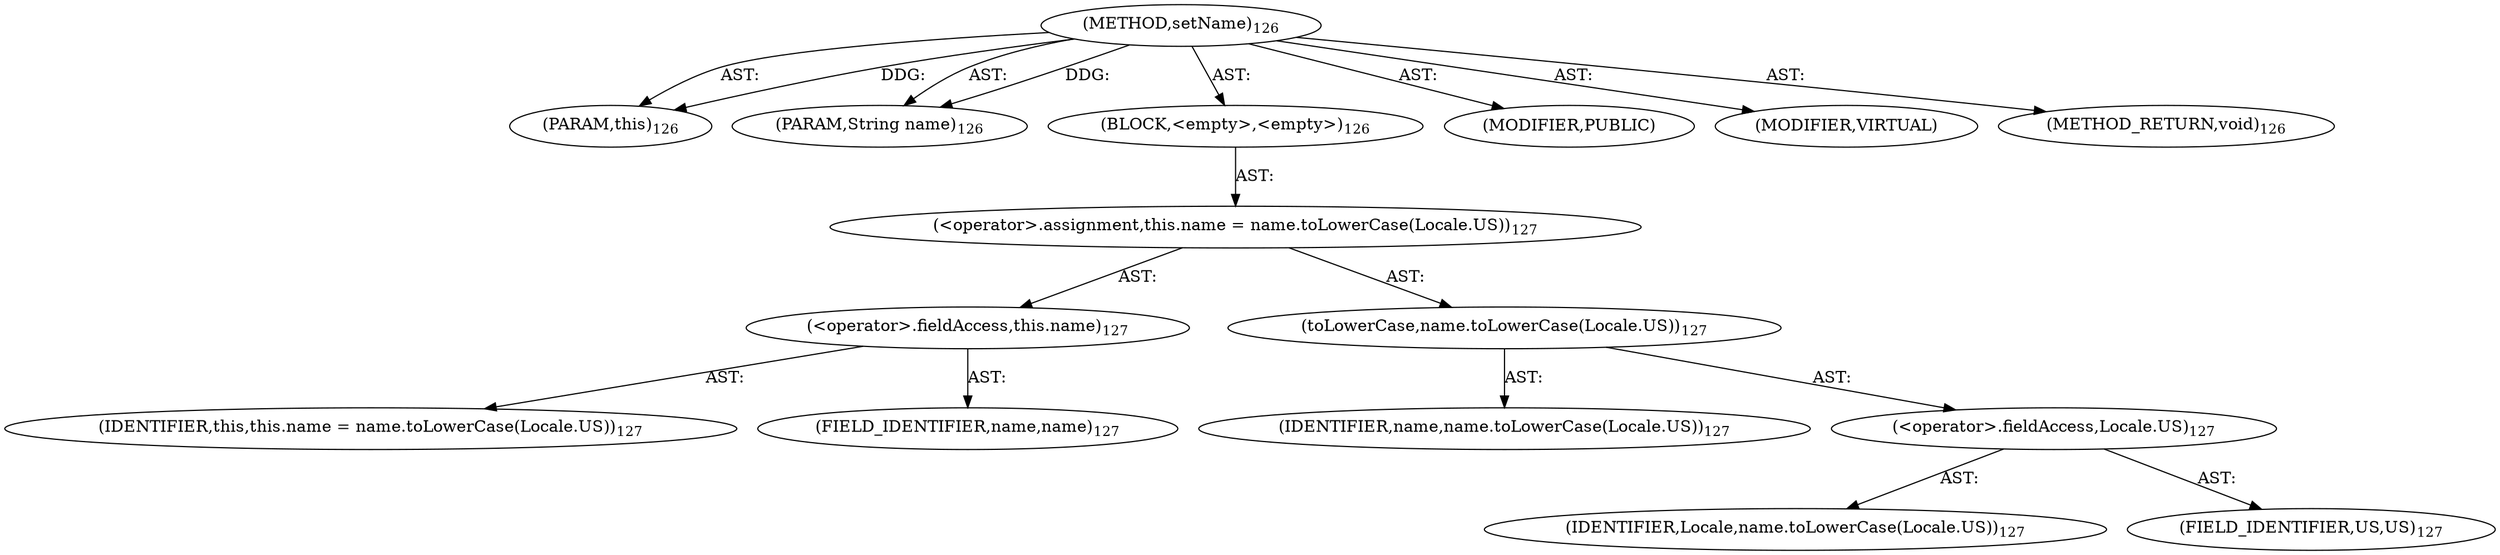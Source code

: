 digraph "setName" {  
"111669149699" [label = <(METHOD,setName)<SUB>126</SUB>> ]
"115964116992" [label = <(PARAM,this)<SUB>126</SUB>> ]
"115964117000" [label = <(PARAM,String name)<SUB>126</SUB>> ]
"25769803779" [label = <(BLOCK,&lt;empty&gt;,&lt;empty&gt;)<SUB>126</SUB>> ]
"30064771077" [label = <(&lt;operator&gt;.assignment,this.name = name.toLowerCase(Locale.US))<SUB>127</SUB>> ]
"30064771078" [label = <(&lt;operator&gt;.fieldAccess,this.name)<SUB>127</SUB>> ]
"68719476736" [label = <(IDENTIFIER,this,this.name = name.toLowerCase(Locale.US))<SUB>127</SUB>> ]
"55834574850" [label = <(FIELD_IDENTIFIER,name,name)<SUB>127</SUB>> ]
"30064771079" [label = <(toLowerCase,name.toLowerCase(Locale.US))<SUB>127</SUB>> ]
"68719476744" [label = <(IDENTIFIER,name,name.toLowerCase(Locale.US))<SUB>127</SUB>> ]
"30064771080" [label = <(&lt;operator&gt;.fieldAccess,Locale.US)<SUB>127</SUB>> ]
"68719476745" [label = <(IDENTIFIER,Locale,name.toLowerCase(Locale.US))<SUB>127</SUB>> ]
"55834574851" [label = <(FIELD_IDENTIFIER,US,US)<SUB>127</SUB>> ]
"133143986194" [label = <(MODIFIER,PUBLIC)> ]
"133143986195" [label = <(MODIFIER,VIRTUAL)> ]
"128849018883" [label = <(METHOD_RETURN,void)<SUB>126</SUB>> ]
  "111669149699" -> "115964116992"  [ label = "AST: "] 
  "111669149699" -> "115964117000"  [ label = "AST: "] 
  "111669149699" -> "25769803779"  [ label = "AST: "] 
  "111669149699" -> "133143986194"  [ label = "AST: "] 
  "111669149699" -> "133143986195"  [ label = "AST: "] 
  "111669149699" -> "128849018883"  [ label = "AST: "] 
  "25769803779" -> "30064771077"  [ label = "AST: "] 
  "30064771077" -> "30064771078"  [ label = "AST: "] 
  "30064771077" -> "30064771079"  [ label = "AST: "] 
  "30064771078" -> "68719476736"  [ label = "AST: "] 
  "30064771078" -> "55834574850"  [ label = "AST: "] 
  "30064771079" -> "68719476744"  [ label = "AST: "] 
  "30064771079" -> "30064771080"  [ label = "AST: "] 
  "30064771080" -> "68719476745"  [ label = "AST: "] 
  "30064771080" -> "55834574851"  [ label = "AST: "] 
  "111669149699" -> "115964116992"  [ label = "DDG: "] 
  "111669149699" -> "115964117000"  [ label = "DDG: "] 
}

